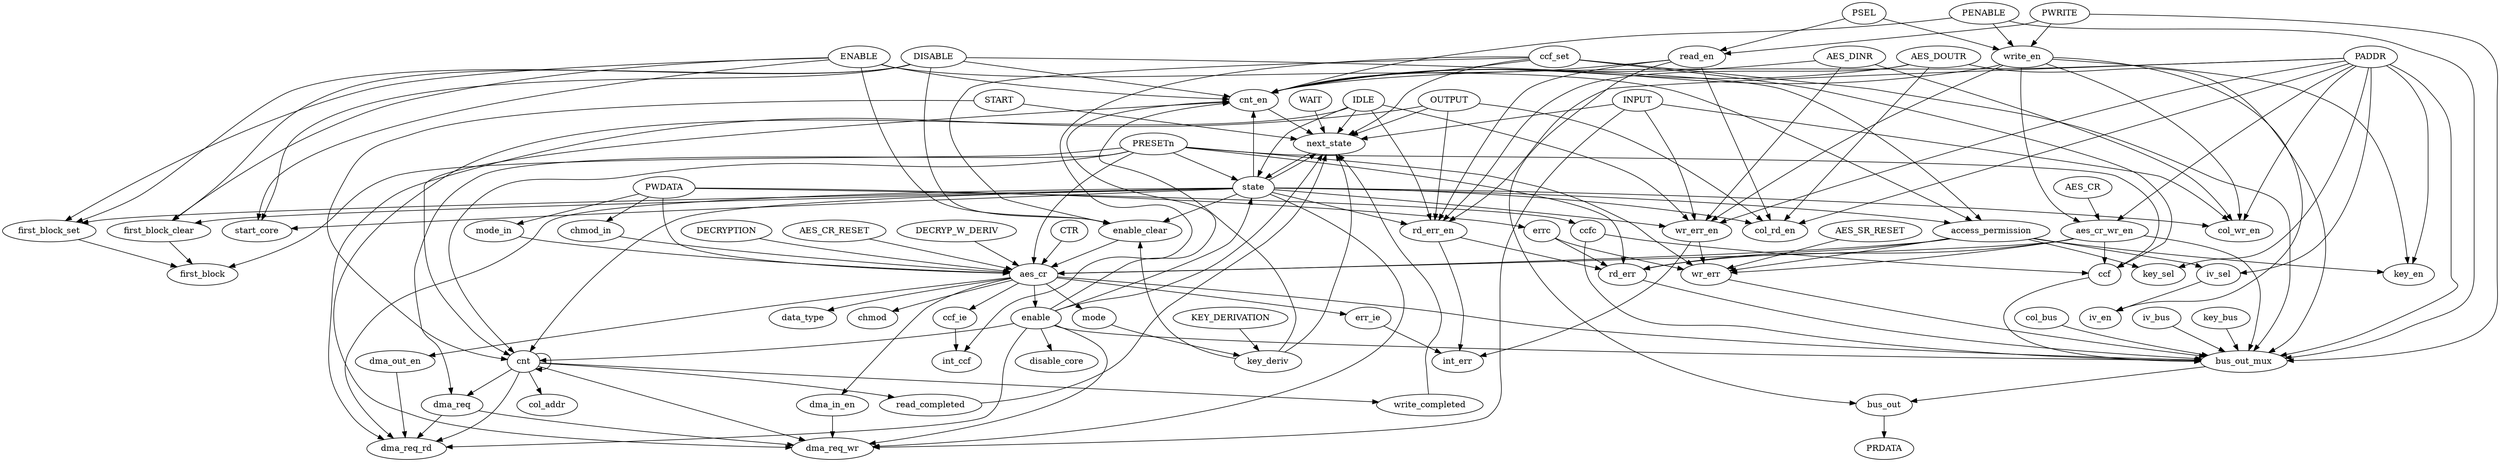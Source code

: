 digraph "" {
	rd_err -> bus_out_mux	 [weight=1.0];
	col_bus -> bus_out_mux	 [weight=1.0];
	ENABLE -> first_block_clear	 [weight=1.0];
	ENABLE -> cnt_en	 [weight=4.0];
	ENABLE -> enable_clear	 [weight=1.0];
	ENABLE -> access_permission	 [weight=1.0];
	ENABLE -> start_core	 [weight=1.0];
	ENABLE -> first_block_set	 [weight=1.0];
	write_completed -> next_state	 [weight=1.0];
	CTR -> aes_cr	 [weight=2.0];
	errc -> rd_err	 [weight=1.0];
	errc -> wr_err	 [weight=1.0];
	write_en -> wr_err_en	 [weight=1.0];
	write_en -> cnt_en	 [weight=1.0];
	write_en -> aes_cr_wr_en	 [weight=1.0];
	write_en -> col_wr_en	 [weight=1.0];
	write_en -> iv_en	 [weight=1.0];
	write_en -> key_en	 [weight=1.0];
	first_block_clear -> first_block	 [weight=1.0];
	PSEL -> write_en	 [weight=1.0];
	PSEL -> read_en	 [weight=1.0];
	mode_in -> aes_cr	 [weight=3.0];
	ccfc -> ccf	 [weight=1.0];
	ccfc -> bus_out_mux	 [weight=1.0];
	WAIT -> next_state	 [weight=1.0];
	ccf -> bus_out_mux	 [weight=2.0];
	OUTPUT -> col_rd_en	 [weight=1.0];
	OUTPUT -> dma_req_rd	 [weight=1.0];
	OUTPUT -> next_state	 [weight=2.0];
	OUTPUT -> rd_err_en	 [weight=1.0];
	PRESETn -> rd_err	 [weight=2.0];
	PRESETn -> ccf	 [weight=2.0];
	PRESETn -> first_block	 [weight=3.0];
	PRESETn -> cnt	 [weight=3.0];
	PRESETn -> wr_err	 [weight=3.0];
	PRESETn -> aes_cr	 [weight=11.0];
	PRESETn -> state	 [weight=3.0];
	PRESETn -> dma_req	 [weight=2.0];
	dma_in_en -> dma_req_wr	 [weight=1.0];
	DISABLE -> first_block_clear	 [weight=1.0];
	DISABLE -> cnt_en	 [weight=1.0];
	DISABLE -> enable_clear	 [weight=1.0];
	DISABLE -> access_permission	 [weight=1.0];
	DISABLE -> start_core	 [weight=1.0];
	DISABLE -> first_block_set	 [weight=1.0];
	wr_err_en -> wr_err	 [weight=2.0];
	wr_err_en -> int_err	 [weight=1.0];
	cnt_en -> cnt	 [weight=1.0];
	cnt_en -> next_state	 [weight=2.0];
	AES_DOUTR -> cnt_en	 [weight=1.0];
	AES_DOUTR -> col_rd_en	 [weight=1.0];
	AES_DOUTR -> bus_out_mux	 [weight=1.0];
	AES_DOUTR -> rd_err_en	 [weight=1.0];
	KEY_DERIVATION -> key_deriv	 [weight=1.0];
	cnt -> write_completed	 [weight=1.0];
	cnt -> col_addr	 [weight=1.0];
	cnt -> cnt	 [weight=1.0];
	cnt -> read_completed	 [weight=1.0];
	cnt -> dma_req_rd	 [weight=1.0];
	cnt -> dma_req_wr	 [weight=1.0];
	cnt -> dma_req	 [weight=1.0];
	START -> cnt	 [weight=2.0];
	START -> next_state	 [weight=2.0];
	AES_SR_RESET -> wr_err	 [weight=1.0];
	key_deriv -> cnt_en	 [weight=1.0];
	key_deriv -> enable_clear	 [weight=1.0];
	key_deriv -> next_state	 [weight=2.0];
	ccf_ie -> int_ccf	 [weight=1.0];
	wr_err -> bus_out_mux	 [weight=1.0];
	aes_cr -> chmod	 [weight=1.0];
	aes_cr -> dma_in_en	 [weight=1.0];
	aes_cr -> data_type	 [weight=1.0];
	aes_cr -> ccf_ie	 [weight=1.0];
	aes_cr -> mode	 [weight=1.0];
	aes_cr -> enable	 [weight=1.0];
	aes_cr -> err_ie	 [weight=1.0];
	aes_cr -> dma_out_en	 [weight=1.0];
	aes_cr -> bus_out_mux	 [weight=1.0];
	state -> first_block_clear	 [weight=1.0];
	state -> wr_err_en	 [weight=1.0];
	state -> cnt_en	 [weight=4.0];
	state -> cnt	 [weight=2.0];
	state -> enable_clear	 [weight=1.0];
	state -> col_rd_en	 [weight=1.0];
	state -> col_wr_en	 [weight=1.0];
	state -> dma_req_rd	 [weight=1.0];
	state -> access_permission	 [weight=1.0];
	state -> dma_req_wr	 [weight=1.0];
	state -> next_state	 [weight=6.0];
	state -> start_core	 [weight=1.0];
	state -> rd_err_en	 [weight=1.0];
	state -> first_block_set	 [weight=1.0];
	enable_clear -> aes_cr	 [weight=2.0];
	read_completed -> next_state	 [weight=1.0];
	AES_DINR -> wr_err_en	 [weight=1.0];
	AES_DINR -> cnt_en	 [weight=1.0];
	AES_DINR -> col_wr_en	 [weight=1.0];
	aes_cr_wr_en -> rd_err	 [weight=1.0];
	aes_cr_wr_en -> ccf	 [weight=1.0];
	aes_cr_wr_en -> wr_err	 [weight=1.0];
	aes_cr_wr_en -> aes_cr	 [weight=9.0];
	aes_cr_wr_en -> bus_out_mux	 [weight=1.0];
	iv_bus -> bus_out_mux	 [weight=1.0];
	chmod_in -> aes_cr	 [weight=2.0];
	mode -> key_deriv	 [weight=1.0];
	DECRYPTION -> aes_cr	 [weight=1.0];
	enable -> cnt_en	 [weight=1.0];
	enable -> cnt	 [weight=2.0];
	enable -> state	 [weight=2.0];
	enable -> dma_req_rd	 [weight=1.0];
	enable -> disable_core	 [weight=1.0];
	enable -> bus_out_mux	 [weight=2.0];
	enable -> dma_req_wr	 [weight=1.0];
	enable -> next_state	 [weight=1.0];
	PWDATA -> errc	 [weight=1.0];
	PWDATA -> mode_in	 [weight=1.0];
	PWDATA -> ccfc	 [weight=1.0];
	PWDATA -> aes_cr	 [weight=6.0];
	PWDATA -> chmod_in	 [weight=1.0];
	err_ie -> int_err	 [weight=1.0];
	access_permission -> rd_err	 [weight=1.0];
	access_permission -> wr_err	 [weight=1.0];
	access_permission -> aes_cr	 [weight=8.0];
	access_permission -> key_en	 [weight=1.0];
	access_permission -> iv_sel	 [weight=1.0];
	access_permission -> key_sel	 [weight=1.0];
	dma_out_en -> dma_req_rd	 [weight=1.0];
	AES_CR -> aes_cr_wr_en	 [weight=1.0];
	PENABLE -> write_en	 [weight=1.0];
	PENABLE -> cnt_en	 [weight=1.0];
	PENABLE -> bus_out_mux	 [weight=1.0];
	ccf_set -> ccf	 [weight=2.0];
	ccf_set -> cnt_en	 [weight=1.0];
	ccf_set -> enable_clear	 [weight=1.0];
	ccf_set -> bus_out_mux	 [weight=2.0];
	ccf_set -> next_state	 [weight=1.0];
	ccf_set -> int_ccf	 [weight=1.0];
	read_en -> cnt_en	 [weight=1.0];
	read_en -> col_rd_en	 [weight=1.0];
	read_en -> bus_out	 [weight=1.0];
	read_en -> rd_err_en	 [weight=1.0];
	bus_out_mux -> bus_out	 [weight=1.0];
	INPUT -> wr_err_en	 [weight=1.0];
	INPUT -> col_wr_en	 [weight=1.0];
	INPUT -> dma_req_wr	 [weight=1.0];
	INPUT -> next_state	 [weight=3.0];
	next_state -> state	 [weight=1.0];
	bus_out -> PRDATA	 [weight=1.0];
	PWRITE -> write_en	 [weight=1.0];
	PWRITE -> read_en	 [weight=1.0];
	PWRITE -> bus_out_mux	 [weight=1.0];
	key_bus -> bus_out_mux	 [weight=1.0];
	rd_err_en -> rd_err	 [weight=2.0];
	rd_err_en -> int_err	 [weight=1.0];
	iv_sel -> iv_en	 [weight=1.0];
	AES_CR_RESET -> aes_cr	 [weight=1.0];
	DECRYP_W_DERIV -> aes_cr	 [weight=2.0];
	PADDR -> wr_err_en	 [weight=1.0];
	PADDR -> cnt_en	 [weight=2.0];
	PADDR -> aes_cr_wr_en	 [weight=1.0];
	PADDR -> col_rd_en	 [weight=1.0];
	PADDR -> col_wr_en	 [weight=1.0];
	PADDR -> bus_out_mux	 [weight=6.0];
	PADDR -> key_en	 [weight=1.0];
	PADDR -> rd_err_en	 [weight=1.0];
	PADDR -> iv_sel	 [weight=1.0];
	PADDR -> key_sel	 [weight=1.0];
	first_block_set -> first_block	 [weight=2.0];
	IDLE -> wr_err_en	 [weight=1.0];
	IDLE -> state	 [weight=2.0];
	IDLE -> dma_req_wr	 [weight=1.0];
	IDLE -> next_state	 [weight=1.0];
	IDLE -> rd_err_en	 [weight=1.0];
	dma_req -> dma_req_rd	 [weight=1.0];
	dma_req -> dma_req_wr	 [weight=1.0];
}

